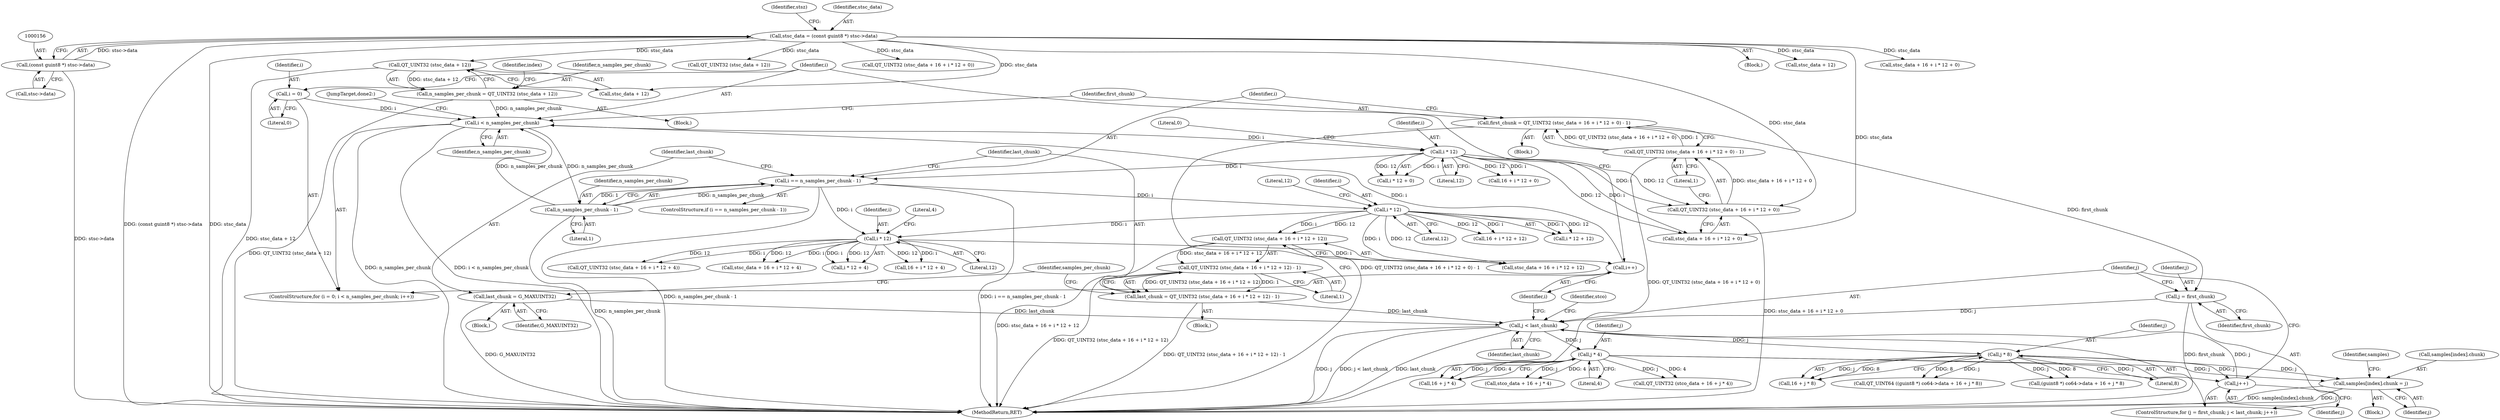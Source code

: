 digraph "0_gstreamer_bdc20b9baf13564d9a061343416395f8f9a92b53@array" {
"1000439" [label="(Call,samples[index].chunk = j)"];
"1000421" [label="(Call,j * 8)"];
"1000388" [label="(Call,j < last_chunk)"];
"1000391" [label="(Call,j++)"];
"1000405" [label="(Call,j * 4)"];
"1000385" [label="(Call,j = first_chunk)"];
"1000332" [label="(Call,first_chunk = QT_UINT32 (stsc_data + 16 + i * 12 + 0) - 1)"];
"1000334" [label="(Call,QT_UINT32 (stsc_data + 16 + i * 12 + 0) - 1)"];
"1000335" [label="(Call,QT_UINT32 (stsc_data + 16 + i * 12 + 0))"];
"1000153" [label="(Call,stsc_data = (const guint8 *) stsc->data)"];
"1000155" [label="(Call,(const guint8 *) stsc->data)"];
"1000341" [label="(Call,i * 12)"];
"1000323" [label="(Call,i < n_samples_per_chunk)"];
"1000326" [label="(Call,i++)"];
"1000380" [label="(Call,i * 12)"];
"1000367" [label="(Call,i * 12)"];
"1000347" [label="(Call,i == n_samples_per_chunk - 1)"];
"1000349" [label="(Call,n_samples_per_chunk - 1)"];
"1000320" [label="(Call,i = 0)"];
"1000310" [label="(Call,n_samples_per_chunk = QT_UINT32 (stsc_data + 12))"];
"1000312" [label="(Call,QT_UINT32 (stsc_data + 12))"];
"1000353" [label="(Call,last_chunk = G_MAXUINT32)"];
"1000358" [label="(Call,last_chunk = QT_UINT32 (stsc_data + 16 + i * 12 + 12) - 1)"];
"1000360" [label="(Call,QT_UINT32 (stsc_data + 16 + i * 12 + 12) - 1)"];
"1000361" [label="(Call,QT_UINT32 (stsc_data + 16 + i * 12 + 12))"];
"1000423" [label="(Literal,8)"];
"1000357" [label="(Block,)"];
"1000163" [label="(Identifier,stsz)"];
"1000422" [label="(Identifier,j)"];
"1000371" [label="(Literal,1)"];
"1000384" [label="(ControlStructure,for (j = first_chunk; j < last_chunk; j++))"];
"1000392" [label="(Identifier,j)"];
"1000320" [label="(Call,i = 0)"];
"1000406" [label="(Identifier,j)"];
"1000232" [label="(Block,)"];
"1000360" [label="(Call,QT_UINT32 (stsc_data + 16 + i * 12 + 12) - 1)"];
"1000377" [label="(Call,16 + i * 12 + 4)"];
"1000154" [label="(Identifier,stsc_data)"];
"1000407" [label="(Literal,4)"];
"1000439" [label="(Call,samples[index].chunk = j)"];
"1000345" [label="(Literal,1)"];
"1000391" [label="(Call,j++)"];
"1000440" [label="(Call,samples[index].chunk)"];
"1000390" [label="(Identifier,last_chunk)"];
"1000396" [label="(Identifier,stco)"];
"1000312" [label="(Call,QT_UINT32 (stsc_data + 12))"];
"1000419" [label="(Call,16 + j * 8)"];
"1000366" [label="(Call,i * 12 + 12)"];
"1000344" [label="(Literal,0)"];
"1000349" [label="(Call,n_samples_per_chunk - 1)"];
"1000369" [label="(Literal,12)"];
"1000327" [label="(Identifier,i)"];
"1000380" [label="(Call,i * 12)"];
"1000449" [label="(Identifier,samples)"];
"1000361" [label="(Call,QT_UINT32 (stsc_data + 16 + i * 12 + 12))"];
"1000382" [label="(Literal,12)"];
"1000374" [label="(Call,QT_UINT32 (stsc_data + 16 + i * 12 + 4))"];
"1000340" [label="(Call,i * 12 + 0)"];
"1000373" [label="(Identifier,samples_per_chunk)"];
"1000328" [label="(Block,)"];
"1000367" [label="(Call,i * 12)"];
"1000364" [label="(Call,16 + i * 12 + 12)"];
"1000709" [label="(Call,QT_UINT32 (stsc_data + 12))"];
"1000412" [label="(Call,QT_UINT64 ((guint8 *) co64->data + 16 + j * 8))"];
"1000323" [label="(Call,i < n_samples_per_chunk)"];
"1000350" [label="(Identifier,n_samples_per_chunk)"];
"1000385" [label="(Call,j = first_chunk)"];
"1000381" [label="(Identifier,i)"];
"1000359" [label="(Identifier,last_chunk)"];
"1000346" [label="(ControlStructure,if (i == n_samples_per_chunk - 1))"];
"1000343" [label="(Literal,12)"];
"1000375" [label="(Call,stsc_data + 16 + i * 12 + 4)"];
"1000313" [label="(Call,stsc_data + 12)"];
"1000332" [label="(Call,first_chunk = QT_UINT32 (stsc_data + 16 + i * 12 + 0) - 1)"];
"1000421" [label="(Call,j * 8)"];
"1000333" [label="(Identifier,first_chunk)"];
"1000342" [label="(Identifier,i)"];
"1000387" [label="(Identifier,first_chunk)"];
"1000354" [label="(Identifier,last_chunk)"];
"1000324" [label="(Identifier,i)"];
"1000403" [label="(Call,16 + j * 4)"];
"1000157" [label="(Call,stsc->data)"];
"1000401" [label="(Call,stco_data + 16 + j * 4)"];
"1000739" [label="(Call,QT_UINT32 (stsc_data + 16 + i * 12 + 0))"];
"1000370" [label="(Literal,12)"];
"1000352" [label="(Block,)"];
"1000311" [label="(Identifier,n_samples_per_chunk)"];
"1000413" [label="(Call,(guint8 *) co64->data + 16 + j * 8)"];
"1000317" [label="(Identifier,index)"];
"1001044" [label="(MethodReturn,RET)"];
"1000445" [label="(Identifier,j)"];
"1000358" [label="(Call,last_chunk = QT_UINT32 (stsc_data + 16 + i * 12 + 12) - 1)"];
"1000338" [label="(Call,16 + i * 12 + 0)"];
"1000348" [label="(Identifier,i)"];
"1000322" [label="(Literal,0)"];
"1000121" [label="(Block,)"];
"1000310" [label="(Call,n_samples_per_chunk = QT_UINT32 (stsc_data + 12))"];
"1000467" [label="(JumpTarget,done2:)"];
"1000153" [label="(Call,stsc_data = (const guint8 *) stsc->data)"];
"1000325" [label="(Identifier,n_samples_per_chunk)"];
"1000351" [label="(Literal,1)"];
"1000388" [label="(Call,j < last_chunk)"];
"1000326" [label="(Call,i++)"];
"1000386" [label="(Identifier,j)"];
"1000433" [label="(Block,)"];
"1000155" [label="(Call,(const guint8 *) stsc->data)"];
"1000334" [label="(Call,QT_UINT32 (stsc_data + 16 + i * 12 + 0) - 1)"];
"1000383" [label="(Literal,4)"];
"1000389" [label="(Identifier,j)"];
"1000341" [label="(Call,i * 12)"];
"1000400" [label="(Call,QT_UINT32 (stco_data + 16 + j * 4))"];
"1000335" [label="(Call,QT_UINT32 (stsc_data + 16 + i * 12 + 0))"];
"1000347" [label="(Call,i == n_samples_per_chunk - 1)"];
"1000355" [label="(Identifier,G_MAXUINT32)"];
"1000379" [label="(Call,i * 12 + 4)"];
"1000321" [label="(Identifier,i)"];
"1000710" [label="(Call,stsc_data + 12)"];
"1000319" [label="(ControlStructure,for (i = 0; i < n_samples_per_chunk; i++))"];
"1000353" [label="(Call,last_chunk = G_MAXUINT32)"];
"1000336" [label="(Call,stsc_data + 16 + i * 12 + 0)"];
"1000362" [label="(Call,stsc_data + 16 + i * 12 + 12)"];
"1000368" [label="(Identifier,i)"];
"1000740" [label="(Call,stsc_data + 16 + i * 12 + 0)"];
"1000405" [label="(Call,j * 4)"];
"1000439" -> "1000433"  [label="AST: "];
"1000439" -> "1000445"  [label="CFG: "];
"1000440" -> "1000439"  [label="AST: "];
"1000445" -> "1000439"  [label="AST: "];
"1000449" -> "1000439"  [label="CFG: "];
"1000439" -> "1001044"  [label="DDG: samples[index].chunk"];
"1000439" -> "1001044"  [label="DDG: j"];
"1000421" -> "1000439"  [label="DDG: j"];
"1000405" -> "1000439"  [label="DDG: j"];
"1000421" -> "1000419"  [label="AST: "];
"1000421" -> "1000423"  [label="CFG: "];
"1000422" -> "1000421"  [label="AST: "];
"1000423" -> "1000421"  [label="AST: "];
"1000419" -> "1000421"  [label="CFG: "];
"1000421" -> "1000391"  [label="DDG: j"];
"1000421" -> "1000412"  [label="DDG: j"];
"1000421" -> "1000412"  [label="DDG: 8"];
"1000421" -> "1000413"  [label="DDG: j"];
"1000421" -> "1000413"  [label="DDG: 8"];
"1000421" -> "1000419"  [label="DDG: j"];
"1000421" -> "1000419"  [label="DDG: 8"];
"1000388" -> "1000421"  [label="DDG: j"];
"1000388" -> "1000384"  [label="AST: "];
"1000388" -> "1000390"  [label="CFG: "];
"1000389" -> "1000388"  [label="AST: "];
"1000390" -> "1000388"  [label="AST: "];
"1000396" -> "1000388"  [label="CFG: "];
"1000327" -> "1000388"  [label="CFG: "];
"1000388" -> "1001044"  [label="DDG: j"];
"1000388" -> "1001044"  [label="DDG: j < last_chunk"];
"1000388" -> "1001044"  [label="DDG: last_chunk"];
"1000391" -> "1000388"  [label="DDG: j"];
"1000385" -> "1000388"  [label="DDG: j"];
"1000353" -> "1000388"  [label="DDG: last_chunk"];
"1000358" -> "1000388"  [label="DDG: last_chunk"];
"1000388" -> "1000405"  [label="DDG: j"];
"1000391" -> "1000384"  [label="AST: "];
"1000391" -> "1000392"  [label="CFG: "];
"1000392" -> "1000391"  [label="AST: "];
"1000389" -> "1000391"  [label="CFG: "];
"1000405" -> "1000391"  [label="DDG: j"];
"1000405" -> "1000403"  [label="AST: "];
"1000405" -> "1000407"  [label="CFG: "];
"1000406" -> "1000405"  [label="AST: "];
"1000407" -> "1000405"  [label="AST: "];
"1000403" -> "1000405"  [label="CFG: "];
"1000405" -> "1000400"  [label="DDG: j"];
"1000405" -> "1000400"  [label="DDG: 4"];
"1000405" -> "1000401"  [label="DDG: j"];
"1000405" -> "1000401"  [label="DDG: 4"];
"1000405" -> "1000403"  [label="DDG: j"];
"1000405" -> "1000403"  [label="DDG: 4"];
"1000385" -> "1000384"  [label="AST: "];
"1000385" -> "1000387"  [label="CFG: "];
"1000386" -> "1000385"  [label="AST: "];
"1000387" -> "1000385"  [label="AST: "];
"1000389" -> "1000385"  [label="CFG: "];
"1000385" -> "1001044"  [label="DDG: first_chunk"];
"1000332" -> "1000385"  [label="DDG: first_chunk"];
"1000332" -> "1000328"  [label="AST: "];
"1000332" -> "1000334"  [label="CFG: "];
"1000333" -> "1000332"  [label="AST: "];
"1000334" -> "1000332"  [label="AST: "];
"1000348" -> "1000332"  [label="CFG: "];
"1000332" -> "1001044"  [label="DDG: QT_UINT32 (stsc_data + 16 + i * 12 + 0) - 1"];
"1000334" -> "1000332"  [label="DDG: QT_UINT32 (stsc_data + 16 + i * 12 + 0)"];
"1000334" -> "1000332"  [label="DDG: 1"];
"1000334" -> "1000345"  [label="CFG: "];
"1000335" -> "1000334"  [label="AST: "];
"1000345" -> "1000334"  [label="AST: "];
"1000334" -> "1001044"  [label="DDG: QT_UINT32 (stsc_data + 16 + i * 12 + 0)"];
"1000335" -> "1000334"  [label="DDG: stsc_data + 16 + i * 12 + 0"];
"1000335" -> "1000336"  [label="CFG: "];
"1000336" -> "1000335"  [label="AST: "];
"1000345" -> "1000335"  [label="CFG: "];
"1000335" -> "1001044"  [label="DDG: stsc_data + 16 + i * 12 + 0"];
"1000153" -> "1000335"  [label="DDG: stsc_data"];
"1000341" -> "1000335"  [label="DDG: i"];
"1000341" -> "1000335"  [label="DDG: 12"];
"1000153" -> "1000121"  [label="AST: "];
"1000153" -> "1000155"  [label="CFG: "];
"1000154" -> "1000153"  [label="AST: "];
"1000155" -> "1000153"  [label="AST: "];
"1000163" -> "1000153"  [label="CFG: "];
"1000153" -> "1001044"  [label="DDG: (const guint8 *) stsc->data"];
"1000153" -> "1001044"  [label="DDG: stsc_data"];
"1000155" -> "1000153"  [label="DDG: stsc->data"];
"1000153" -> "1000312"  [label="DDG: stsc_data"];
"1000153" -> "1000313"  [label="DDG: stsc_data"];
"1000153" -> "1000336"  [label="DDG: stsc_data"];
"1000153" -> "1000709"  [label="DDG: stsc_data"];
"1000153" -> "1000710"  [label="DDG: stsc_data"];
"1000153" -> "1000739"  [label="DDG: stsc_data"];
"1000153" -> "1000740"  [label="DDG: stsc_data"];
"1000155" -> "1000157"  [label="CFG: "];
"1000156" -> "1000155"  [label="AST: "];
"1000157" -> "1000155"  [label="AST: "];
"1000155" -> "1001044"  [label="DDG: stsc->data"];
"1000341" -> "1000340"  [label="AST: "];
"1000341" -> "1000343"  [label="CFG: "];
"1000342" -> "1000341"  [label="AST: "];
"1000343" -> "1000341"  [label="AST: "];
"1000344" -> "1000341"  [label="CFG: "];
"1000341" -> "1000336"  [label="DDG: i"];
"1000341" -> "1000336"  [label="DDG: 12"];
"1000341" -> "1000338"  [label="DDG: i"];
"1000341" -> "1000338"  [label="DDG: 12"];
"1000341" -> "1000340"  [label="DDG: i"];
"1000341" -> "1000340"  [label="DDG: 12"];
"1000323" -> "1000341"  [label="DDG: i"];
"1000341" -> "1000347"  [label="DDG: i"];
"1000323" -> "1000319"  [label="AST: "];
"1000323" -> "1000325"  [label="CFG: "];
"1000324" -> "1000323"  [label="AST: "];
"1000325" -> "1000323"  [label="AST: "];
"1000333" -> "1000323"  [label="CFG: "];
"1000467" -> "1000323"  [label="CFG: "];
"1000323" -> "1001044"  [label="DDG: n_samples_per_chunk"];
"1000323" -> "1001044"  [label="DDG: i < n_samples_per_chunk"];
"1000326" -> "1000323"  [label="DDG: i"];
"1000320" -> "1000323"  [label="DDG: i"];
"1000310" -> "1000323"  [label="DDG: n_samples_per_chunk"];
"1000349" -> "1000323"  [label="DDG: n_samples_per_chunk"];
"1000323" -> "1000349"  [label="DDG: n_samples_per_chunk"];
"1000326" -> "1000319"  [label="AST: "];
"1000326" -> "1000327"  [label="CFG: "];
"1000327" -> "1000326"  [label="AST: "];
"1000324" -> "1000326"  [label="CFG: "];
"1000380" -> "1000326"  [label="DDG: i"];
"1000380" -> "1000379"  [label="AST: "];
"1000380" -> "1000382"  [label="CFG: "];
"1000381" -> "1000380"  [label="AST: "];
"1000382" -> "1000380"  [label="AST: "];
"1000383" -> "1000380"  [label="CFG: "];
"1000380" -> "1000374"  [label="DDG: i"];
"1000380" -> "1000374"  [label="DDG: 12"];
"1000380" -> "1000375"  [label="DDG: i"];
"1000380" -> "1000375"  [label="DDG: 12"];
"1000380" -> "1000377"  [label="DDG: i"];
"1000380" -> "1000377"  [label="DDG: 12"];
"1000380" -> "1000379"  [label="DDG: i"];
"1000380" -> "1000379"  [label="DDG: 12"];
"1000367" -> "1000380"  [label="DDG: i"];
"1000347" -> "1000380"  [label="DDG: i"];
"1000367" -> "1000366"  [label="AST: "];
"1000367" -> "1000369"  [label="CFG: "];
"1000368" -> "1000367"  [label="AST: "];
"1000369" -> "1000367"  [label="AST: "];
"1000370" -> "1000367"  [label="CFG: "];
"1000367" -> "1000361"  [label="DDG: i"];
"1000367" -> "1000361"  [label="DDG: 12"];
"1000367" -> "1000362"  [label="DDG: i"];
"1000367" -> "1000362"  [label="DDG: 12"];
"1000367" -> "1000364"  [label="DDG: i"];
"1000367" -> "1000364"  [label="DDG: 12"];
"1000367" -> "1000366"  [label="DDG: i"];
"1000367" -> "1000366"  [label="DDG: 12"];
"1000347" -> "1000367"  [label="DDG: i"];
"1000347" -> "1000346"  [label="AST: "];
"1000347" -> "1000349"  [label="CFG: "];
"1000348" -> "1000347"  [label="AST: "];
"1000349" -> "1000347"  [label="AST: "];
"1000354" -> "1000347"  [label="CFG: "];
"1000359" -> "1000347"  [label="CFG: "];
"1000347" -> "1001044"  [label="DDG: n_samples_per_chunk - 1"];
"1000347" -> "1001044"  [label="DDG: i == n_samples_per_chunk - 1"];
"1000349" -> "1000347"  [label="DDG: n_samples_per_chunk"];
"1000349" -> "1000347"  [label="DDG: 1"];
"1000349" -> "1000351"  [label="CFG: "];
"1000350" -> "1000349"  [label="AST: "];
"1000351" -> "1000349"  [label="AST: "];
"1000349" -> "1001044"  [label="DDG: n_samples_per_chunk"];
"1000320" -> "1000319"  [label="AST: "];
"1000320" -> "1000322"  [label="CFG: "];
"1000321" -> "1000320"  [label="AST: "];
"1000322" -> "1000320"  [label="AST: "];
"1000324" -> "1000320"  [label="CFG: "];
"1000310" -> "1000232"  [label="AST: "];
"1000310" -> "1000312"  [label="CFG: "];
"1000311" -> "1000310"  [label="AST: "];
"1000312" -> "1000310"  [label="AST: "];
"1000317" -> "1000310"  [label="CFG: "];
"1000310" -> "1001044"  [label="DDG: QT_UINT32 (stsc_data + 12)"];
"1000312" -> "1000310"  [label="DDG: stsc_data + 12"];
"1000312" -> "1000313"  [label="CFG: "];
"1000313" -> "1000312"  [label="AST: "];
"1000312" -> "1001044"  [label="DDG: stsc_data + 12"];
"1000353" -> "1000352"  [label="AST: "];
"1000353" -> "1000355"  [label="CFG: "];
"1000354" -> "1000353"  [label="AST: "];
"1000355" -> "1000353"  [label="AST: "];
"1000373" -> "1000353"  [label="CFG: "];
"1000353" -> "1001044"  [label="DDG: G_MAXUINT32"];
"1000358" -> "1000357"  [label="AST: "];
"1000358" -> "1000360"  [label="CFG: "];
"1000359" -> "1000358"  [label="AST: "];
"1000360" -> "1000358"  [label="AST: "];
"1000373" -> "1000358"  [label="CFG: "];
"1000358" -> "1001044"  [label="DDG: QT_UINT32 (stsc_data + 16 + i * 12 + 12) - 1"];
"1000360" -> "1000358"  [label="DDG: QT_UINT32 (stsc_data + 16 + i * 12 + 12)"];
"1000360" -> "1000358"  [label="DDG: 1"];
"1000360" -> "1000371"  [label="CFG: "];
"1000361" -> "1000360"  [label="AST: "];
"1000371" -> "1000360"  [label="AST: "];
"1000360" -> "1001044"  [label="DDG: QT_UINT32 (stsc_data + 16 + i * 12 + 12)"];
"1000361" -> "1000360"  [label="DDG: stsc_data + 16 + i * 12 + 12"];
"1000361" -> "1000362"  [label="CFG: "];
"1000362" -> "1000361"  [label="AST: "];
"1000371" -> "1000361"  [label="CFG: "];
"1000361" -> "1001044"  [label="DDG: stsc_data + 16 + i * 12 + 12"];
}

